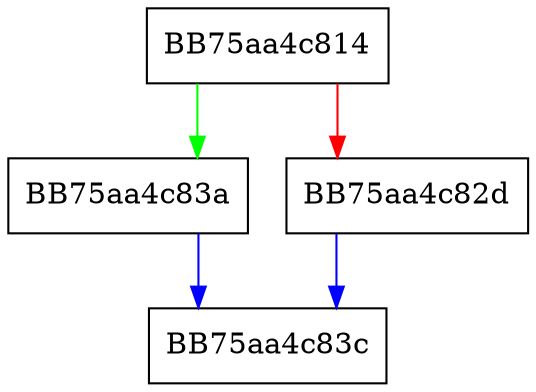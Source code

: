 digraph ReadAndPatch {
  node [shape="box"];
  graph [splines=ortho];
  BB75aa4c814 -> BB75aa4c83a [color="green"];
  BB75aa4c814 -> BB75aa4c82d [color="red"];
  BB75aa4c82d -> BB75aa4c83c [color="blue"];
  BB75aa4c83a -> BB75aa4c83c [color="blue"];
}